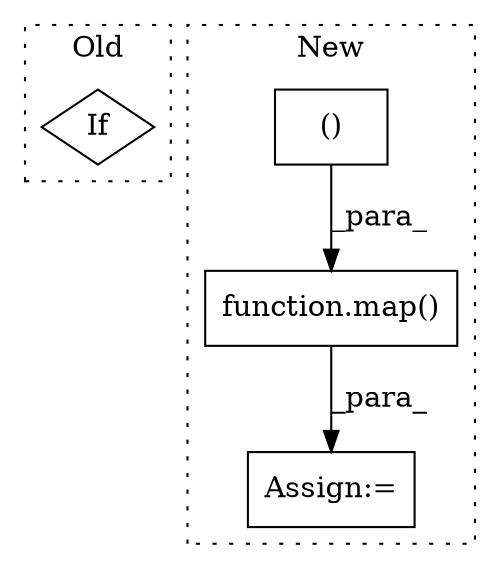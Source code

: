 digraph G {
subgraph cluster0 {
1 [label="If" a="96" s="9674,9687" l="3,18" shape="diamond"];
label = "Old";
style="dotted";
}
subgraph cluster1 {
2 [label="function.map()" a="75" s="10843,10880" l="4,1" shape="box"];
3 [label="Assign:=" a="68" s="10830" l="13" shape="box"];
4 [label="()" a="54" s="10873" l="6" shape="box"];
label = "New";
style="dotted";
}
2 -> 3 [label="_para_"];
4 -> 2 [label="_para_"];
}